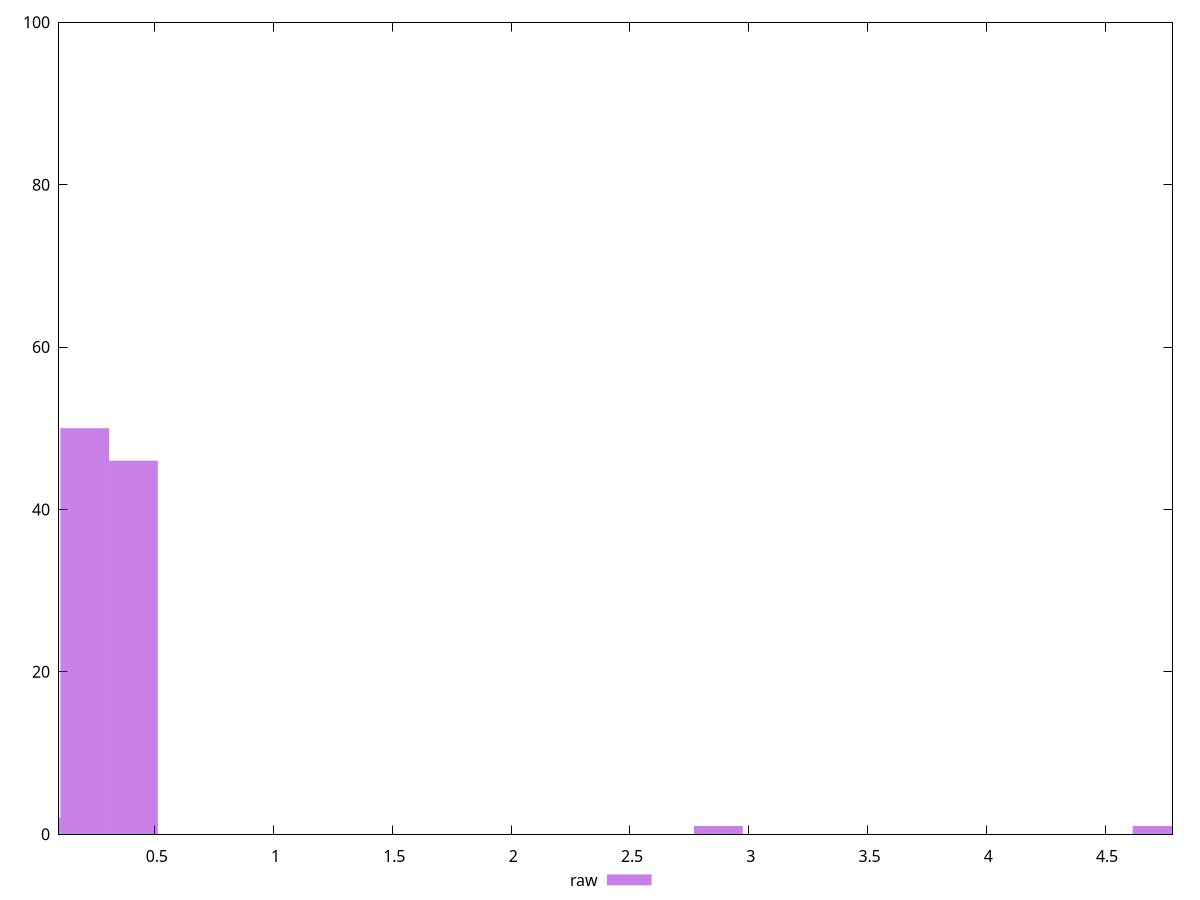 reset

$raw <<EOF
4.718898611858818 1
0.20516950486342686 50
2.872373068087976 1
0 2
0.4103390097268537 46
EOF

set key outside below
set boxwidth 0.20516950486342686
set xrange [0.0968:4.784]
set yrange [0:100]
set style fill transparent solid 0.5 noborder
set terminal svg size 640, 490 enhanced background rgb 'white'
set output "report_00007_2020-12-11T15:55:29.892Z/network-rtt/samples/pages+cached/raw/histogram.svg"

plot $raw title "raw" with boxes

reset
